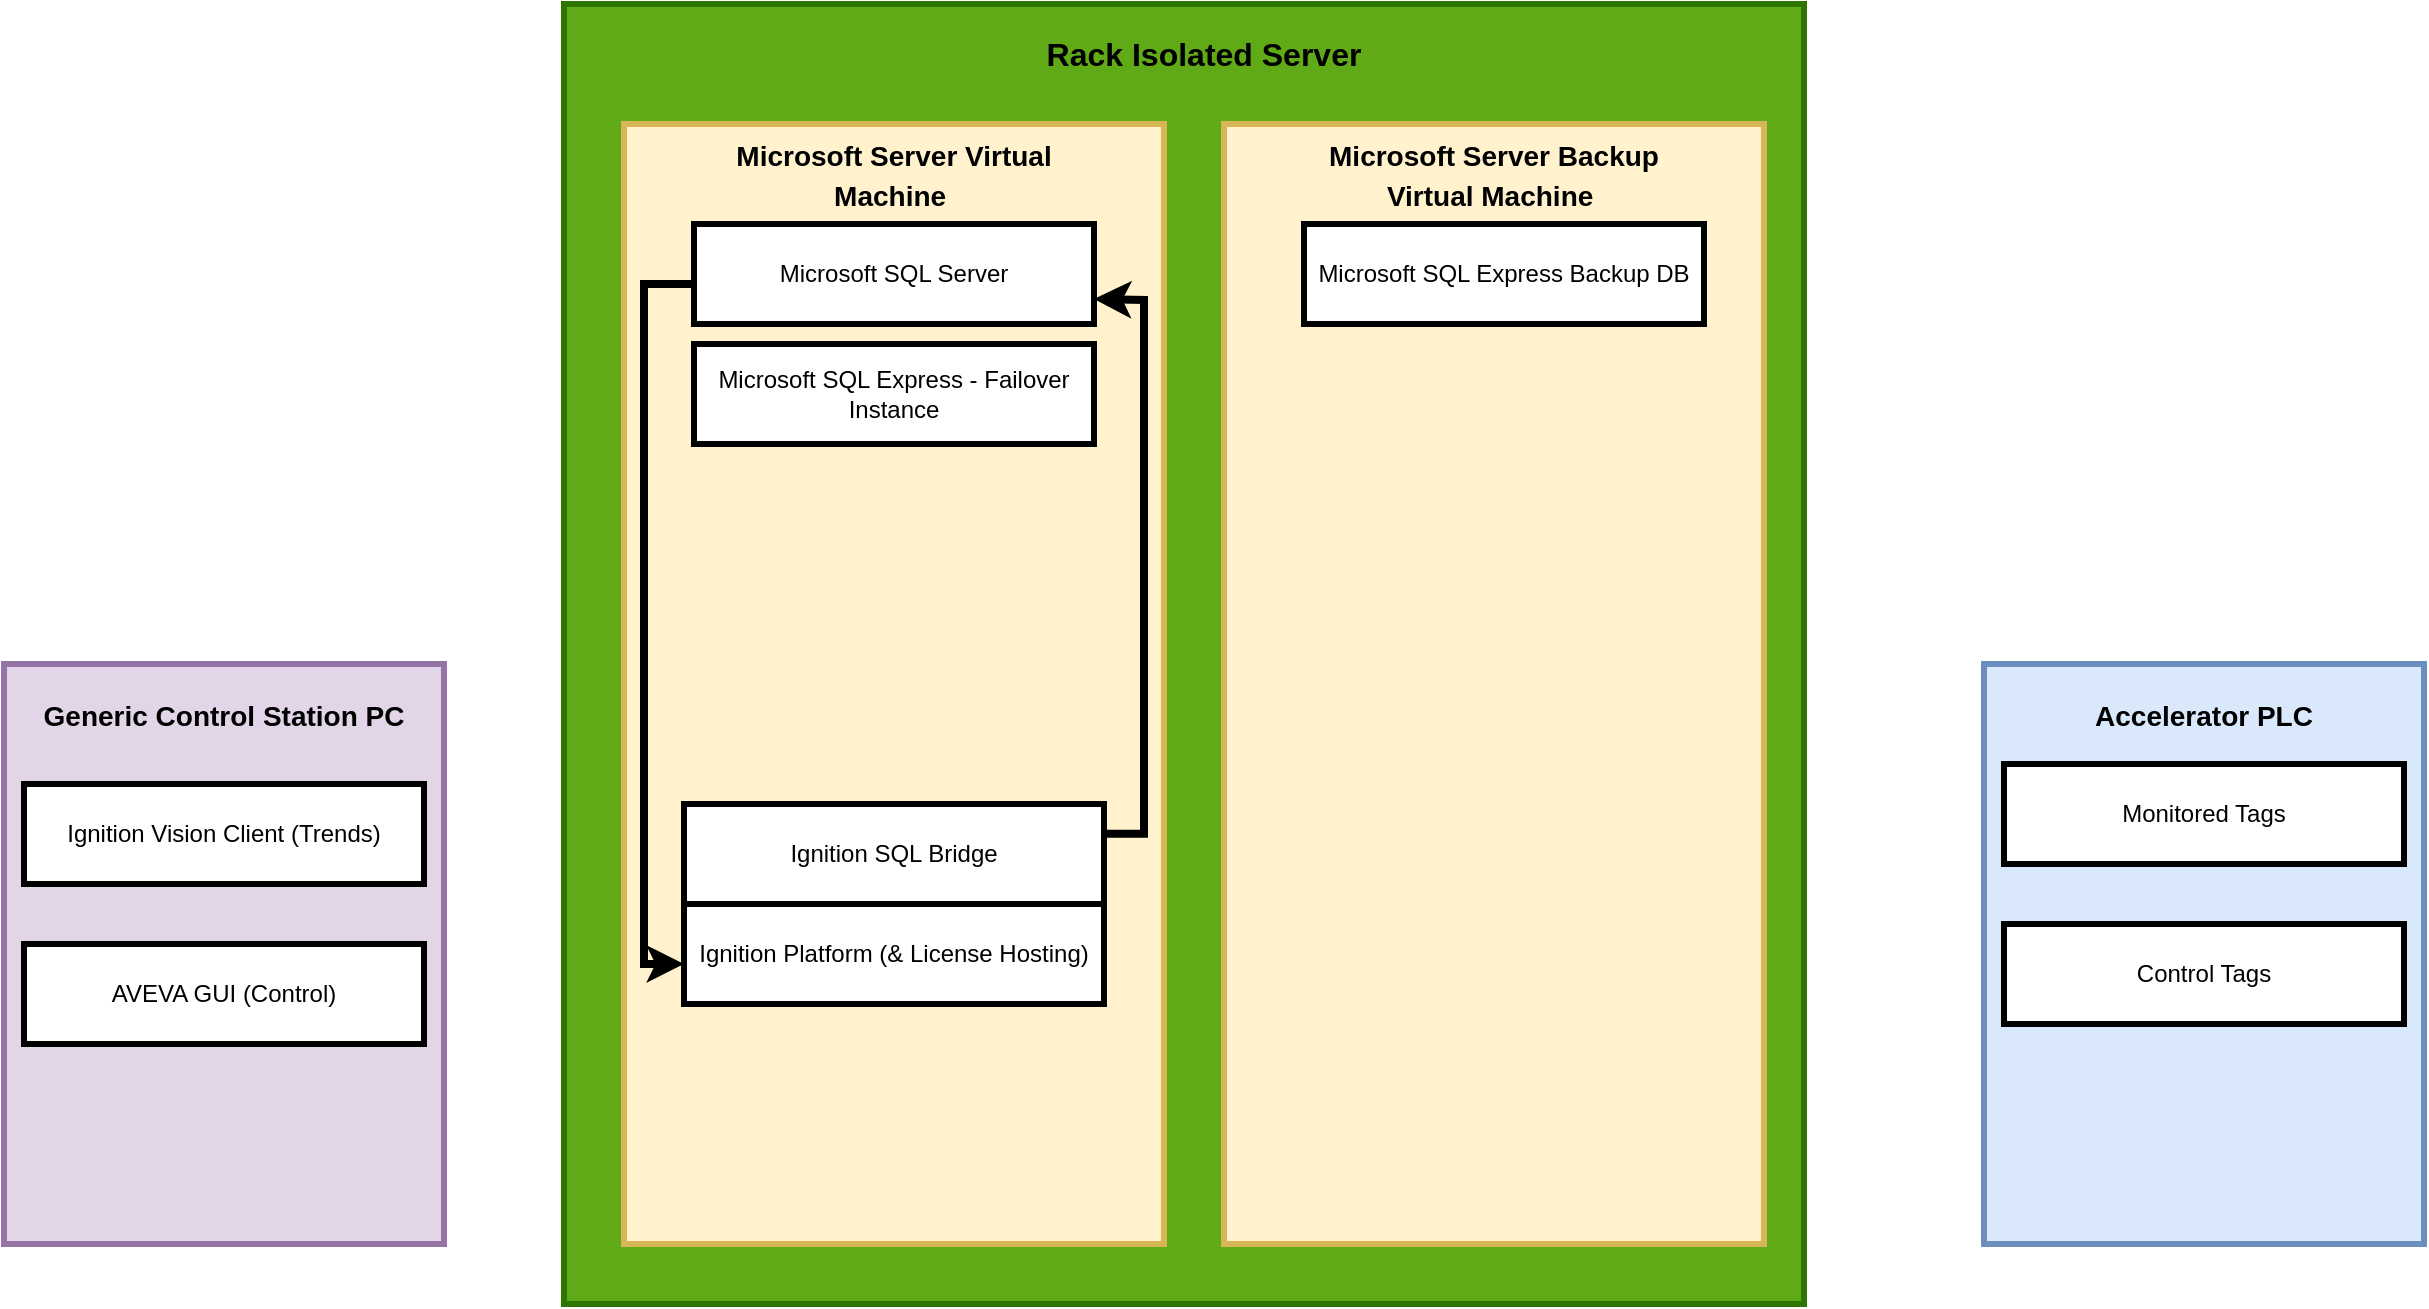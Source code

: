 <mxfile version="21.5.1" type="github">
  <diagram id="C5RBs43oDa-KdzZeNtuy" name="Page-1">
    <mxGraphModel dx="1434" dy="756" grid="1" gridSize="10" guides="1" tooltips="1" connect="1" arrows="1" fold="1" page="1" pageScale="1" pageWidth="1654" pageHeight="2336" math="0" shadow="0">
      <root>
        <mxCell id="WIyWlLk6GJQsqaUBKTNV-0" />
        <mxCell id="WIyWlLk6GJQsqaUBKTNV-1" parent="WIyWlLk6GJQsqaUBKTNV-0" />
        <mxCell id="7KZ35yDM7GGtLednFc5h-4" value="" style="rounded=0;whiteSpace=wrap;html=1;fillColor=#60a917;fontColor=#ffffff;strokeColor=#2D7600;strokeWidth=3;" vertex="1" parent="WIyWlLk6GJQsqaUBKTNV-1">
          <mxGeometry x="290" y="80" width="620" height="650" as="geometry" />
        </mxCell>
        <mxCell id="7KZ35yDM7GGtLednFc5h-5" value="&lt;table&gt;&lt;tbody&gt;&lt;tr&gt;&lt;td&gt;&lt;br&gt;&lt;/td&gt;&lt;td&gt;&lt;br&gt;&lt;/td&gt;&lt;td&gt;&lt;br&gt;&lt;/td&gt;&lt;td&gt;&lt;br&gt;&lt;/td&gt;&lt;td&gt;&lt;br&gt;&lt;/td&gt;&lt;td&gt;&lt;br&gt;&lt;/td&gt;&lt;td&gt;&lt;br&gt;&lt;/td&gt;&lt;/tr&gt;&lt;/tbody&gt;&lt;/table&gt;" style="rounded=0;whiteSpace=wrap;html=1;fillColor=#fff2cc;strokeColor=#d6b656;strokeWidth=3;" vertex="1" parent="WIyWlLk6GJQsqaUBKTNV-1">
          <mxGeometry x="320" y="140" width="270" height="560" as="geometry" />
        </mxCell>
        <mxCell id="7KZ35yDM7GGtLednFc5h-7" value="" style="rounded=0;whiteSpace=wrap;html=1;fillColor=#fff2cc;strokeColor=#d6b656;strokeWidth=3;" vertex="1" parent="WIyWlLk6GJQsqaUBKTNV-1">
          <mxGeometry x="620" y="140" width="270" height="560" as="geometry" />
        </mxCell>
        <mxCell id="7KZ35yDM7GGtLednFc5h-8" value="Microsoft SQL Server" style="rounded=0;whiteSpace=wrap;html=1;strokeWidth=3;" vertex="1" parent="WIyWlLk6GJQsqaUBKTNV-1">
          <mxGeometry x="355" y="190" width="200" height="50" as="geometry" />
        </mxCell>
        <mxCell id="7KZ35yDM7GGtLednFc5h-9" value="Ignition Platform (&amp;amp; License Hosting)" style="rounded=0;whiteSpace=wrap;html=1;strokeWidth=3;" vertex="1" parent="WIyWlLk6GJQsqaUBKTNV-1">
          <mxGeometry x="350" y="530" width="210" height="50" as="geometry" />
        </mxCell>
        <mxCell id="7KZ35yDM7GGtLednFc5h-10" value="Ignition SQL Bridge" style="rounded=0;whiteSpace=wrap;html=1;strokeWidth=3;" vertex="1" parent="WIyWlLk6GJQsqaUBKTNV-1">
          <mxGeometry x="350" y="480" width="210" height="50" as="geometry" />
        </mxCell>
        <mxCell id="7KZ35yDM7GGtLednFc5h-11" value="Microsoft SQL Express - Failover Instance" style="rounded=0;whiteSpace=wrap;html=1;strokeWidth=3;" vertex="1" parent="WIyWlLk6GJQsqaUBKTNV-1">
          <mxGeometry x="355" y="250" width="200" height="50" as="geometry" />
        </mxCell>
        <mxCell id="7KZ35yDM7GGtLednFc5h-12" value="" style="rounded=0;whiteSpace=wrap;html=1;fillColor=#e1d5e7;strokeColor=#9673a6;strokeWidth=3;" vertex="1" parent="WIyWlLk6GJQsqaUBKTNV-1">
          <mxGeometry x="10" y="410" width="220" height="290" as="geometry" />
        </mxCell>
        <mxCell id="7KZ35yDM7GGtLednFc5h-14" value="" style="rounded=0;whiteSpace=wrap;html=1;fillColor=#dae8fc;strokeColor=#6c8ebf;strokeWidth=3;" vertex="1" parent="WIyWlLk6GJQsqaUBKTNV-1">
          <mxGeometry x="1000" y="410" width="220" height="290" as="geometry" />
        </mxCell>
        <mxCell id="7KZ35yDM7GGtLednFc5h-16" value="Ignition Vision Client (Trends)" style="rounded=0;whiteSpace=wrap;html=1;strokeWidth=3;" vertex="1" parent="WIyWlLk6GJQsqaUBKTNV-1">
          <mxGeometry x="20" y="470" width="200" height="50" as="geometry" />
        </mxCell>
        <mxCell id="7KZ35yDM7GGtLednFc5h-17" value="AVEVA GUI (Control)" style="rounded=0;whiteSpace=wrap;html=1;strokeWidth=3;" vertex="1" parent="WIyWlLk6GJQsqaUBKTNV-1">
          <mxGeometry x="20" y="550" width="200" height="50" as="geometry" />
        </mxCell>
        <mxCell id="7KZ35yDM7GGtLednFc5h-18" value="Control Tags" style="rounded=0;whiteSpace=wrap;html=1;strokeWidth=3;" vertex="1" parent="WIyWlLk6GJQsqaUBKTNV-1">
          <mxGeometry x="1010" y="540" width="200" height="50" as="geometry" />
        </mxCell>
        <mxCell id="7KZ35yDM7GGtLednFc5h-19" value="Monitored Tags" style="rounded=0;whiteSpace=wrap;html=1;strokeWidth=3;" vertex="1" parent="WIyWlLk6GJQsqaUBKTNV-1">
          <mxGeometry x="1010" y="460" width="200" height="50" as="geometry" />
        </mxCell>
        <mxCell id="7KZ35yDM7GGtLednFc5h-20" value="Rack Isolated Server" style="text;html=1;strokeColor=none;fillColor=none;align=center;verticalAlign=middle;whiteSpace=wrap;rounded=0;fontStyle=1;fontSize=16;" vertex="1" parent="WIyWlLk6GJQsqaUBKTNV-1">
          <mxGeometry x="510" y="90" width="200" height="30" as="geometry" />
        </mxCell>
        <mxCell id="7KZ35yDM7GGtLednFc5h-21" value="&lt;font style=&quot;font-size: 14px;&quot;&gt;Microsoft Server Virtual Machine&amp;nbsp;&lt;/font&gt;" style="text;html=1;strokeColor=none;fillColor=none;align=center;verticalAlign=middle;whiteSpace=wrap;rounded=0;fontStyle=1;fontSize=16;" vertex="1" parent="WIyWlLk6GJQsqaUBKTNV-1">
          <mxGeometry x="355" y="150" width="200" height="30" as="geometry" />
        </mxCell>
        <mxCell id="7KZ35yDM7GGtLednFc5h-22" value="&lt;font style=&quot;font-size: 14px;&quot;&gt;Microsoft Server Backup Virtual Machine&amp;nbsp;&lt;/font&gt;" style="text;html=1;strokeColor=none;fillColor=none;align=center;verticalAlign=middle;whiteSpace=wrap;rounded=0;fontStyle=1;fontSize=16;" vertex="1" parent="WIyWlLk6GJQsqaUBKTNV-1">
          <mxGeometry x="655" y="150" width="200" height="30" as="geometry" />
        </mxCell>
        <mxCell id="7KZ35yDM7GGtLednFc5h-23" value="Microsoft SQL Express Backup DB" style="rounded=0;whiteSpace=wrap;html=1;strokeWidth=3;" vertex="1" parent="WIyWlLk6GJQsqaUBKTNV-1">
          <mxGeometry x="660" y="190" width="200" height="50" as="geometry" />
        </mxCell>
        <mxCell id="7KZ35yDM7GGtLednFc5h-25" value="&lt;font style=&quot;font-size: 14px;&quot;&gt;Generic Control Station PC&lt;/font&gt;" style="text;html=1;strokeColor=none;fillColor=none;align=center;verticalAlign=middle;whiteSpace=wrap;rounded=0;fontStyle=1;fontSize=16;" vertex="1" parent="WIyWlLk6GJQsqaUBKTNV-1">
          <mxGeometry x="20" y="420" width="200" height="30" as="geometry" />
        </mxCell>
        <mxCell id="7KZ35yDM7GGtLednFc5h-26" value="&lt;font style=&quot;font-size: 14px;&quot;&gt;Accelerator PLC&lt;/font&gt;" style="text;html=1;strokeColor=none;fillColor=none;align=center;verticalAlign=middle;whiteSpace=wrap;rounded=0;fontStyle=1;fontSize=16;" vertex="1" parent="WIyWlLk6GJQsqaUBKTNV-1">
          <mxGeometry x="1010" y="420" width="200" height="30" as="geometry" />
        </mxCell>
        <mxCell id="7KZ35yDM7GGtLednFc5h-30" value="" style="endArrow=classic;html=1;rounded=0;strokeWidth=4;exitX=1;exitY=0.5;exitDx=0;exitDy=0;entryX=1;entryY=0.75;entryDx=0;entryDy=0;" edge="1" parent="WIyWlLk6GJQsqaUBKTNV-1" target="7KZ35yDM7GGtLednFc5h-8">
          <mxGeometry width="50" height="50" relative="1" as="geometry">
            <mxPoint x="560" y="494.92" as="sourcePoint" />
            <mxPoint x="580.01" y="210.0" as="targetPoint" />
            <Array as="points">
              <mxPoint x="580" y="494.92" />
              <mxPoint x="580" y="228" />
            </Array>
          </mxGeometry>
        </mxCell>
        <mxCell id="7KZ35yDM7GGtLednFc5h-31" value="" style="endArrow=classic;html=1;rounded=0;strokeWidth=4;entryX=0;entryY=0.6;entryDx=0;entryDy=0;entryPerimeter=0;" edge="1" parent="WIyWlLk6GJQsqaUBKTNV-1" target="7KZ35yDM7GGtLednFc5h-9">
          <mxGeometry width="50" height="50" relative="1" as="geometry">
            <mxPoint x="355" y="220" as="sourcePoint" />
            <mxPoint x="360" y="510" as="targetPoint" />
            <Array as="points">
              <mxPoint x="330" y="220" />
              <mxPoint x="330" y="560" />
            </Array>
          </mxGeometry>
        </mxCell>
      </root>
    </mxGraphModel>
  </diagram>
</mxfile>
